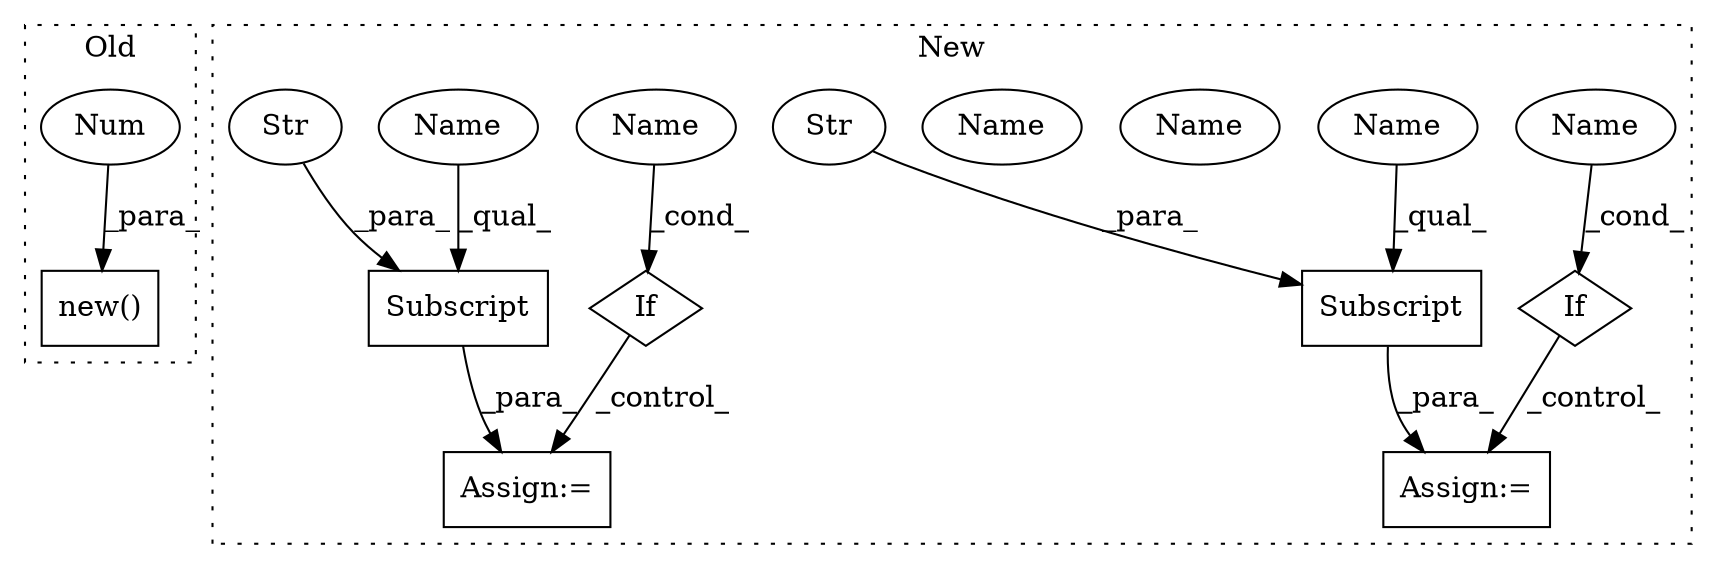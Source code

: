 digraph G {
subgraph cluster0 {
1 [label="new()" a="75" s="3813,3820" l="6,1" shape="box"];
6 [label="Num" a="76" s="3819" l="1" shape="ellipse"];
label = "Old";
style="dotted";
}
subgraph cluster1 {
2 [label="Subscript" a="63" s="4362,0" l="25,0" shape="box"];
3 [label="Subscript" a="63" s="4147,0" l="23,0" shape="box"];
4 [label="Str" a="66" s="4159" l="10" shape="ellipse"];
5 [label="Str" a="66" s="4374" l="12" shape="ellipse"];
7 [label="Assign:=" a="68" s="4359" l="3" shape="box"];
8 [label="If" a="96" s="4324,4336" l="3,22" shape="diamond"];
9 [label="If" a="96" s="4109,4121" l="3,22" shape="diamond"];
10 [label="Name" a="87" s="4112" l="9" shape="ellipse"];
11 [label="Assign:=" a="68" s="4144" l="3" shape="box"];
12 [label="Name" a="87" s="4327" l="9" shape="ellipse"];
13 [label="Name" a="87" s="4112" l="9" shape="ellipse"];
14 [label="Name" a="87" s="4327" l="9" shape="ellipse"];
15 [label="Name" a="87" s="4362" l="11" shape="ellipse"];
16 [label="Name" a="87" s="4147" l="11" shape="ellipse"];
label = "New";
style="dotted";
}
2 -> 7 [label="_para_"];
3 -> 11 [label="_para_"];
4 -> 3 [label="_para_"];
5 -> 2 [label="_para_"];
6 -> 1 [label="_para_"];
8 -> 7 [label="_control_"];
9 -> 11 [label="_control_"];
13 -> 9 [label="_cond_"];
14 -> 8 [label="_cond_"];
15 -> 2 [label="_qual_"];
16 -> 3 [label="_qual_"];
}